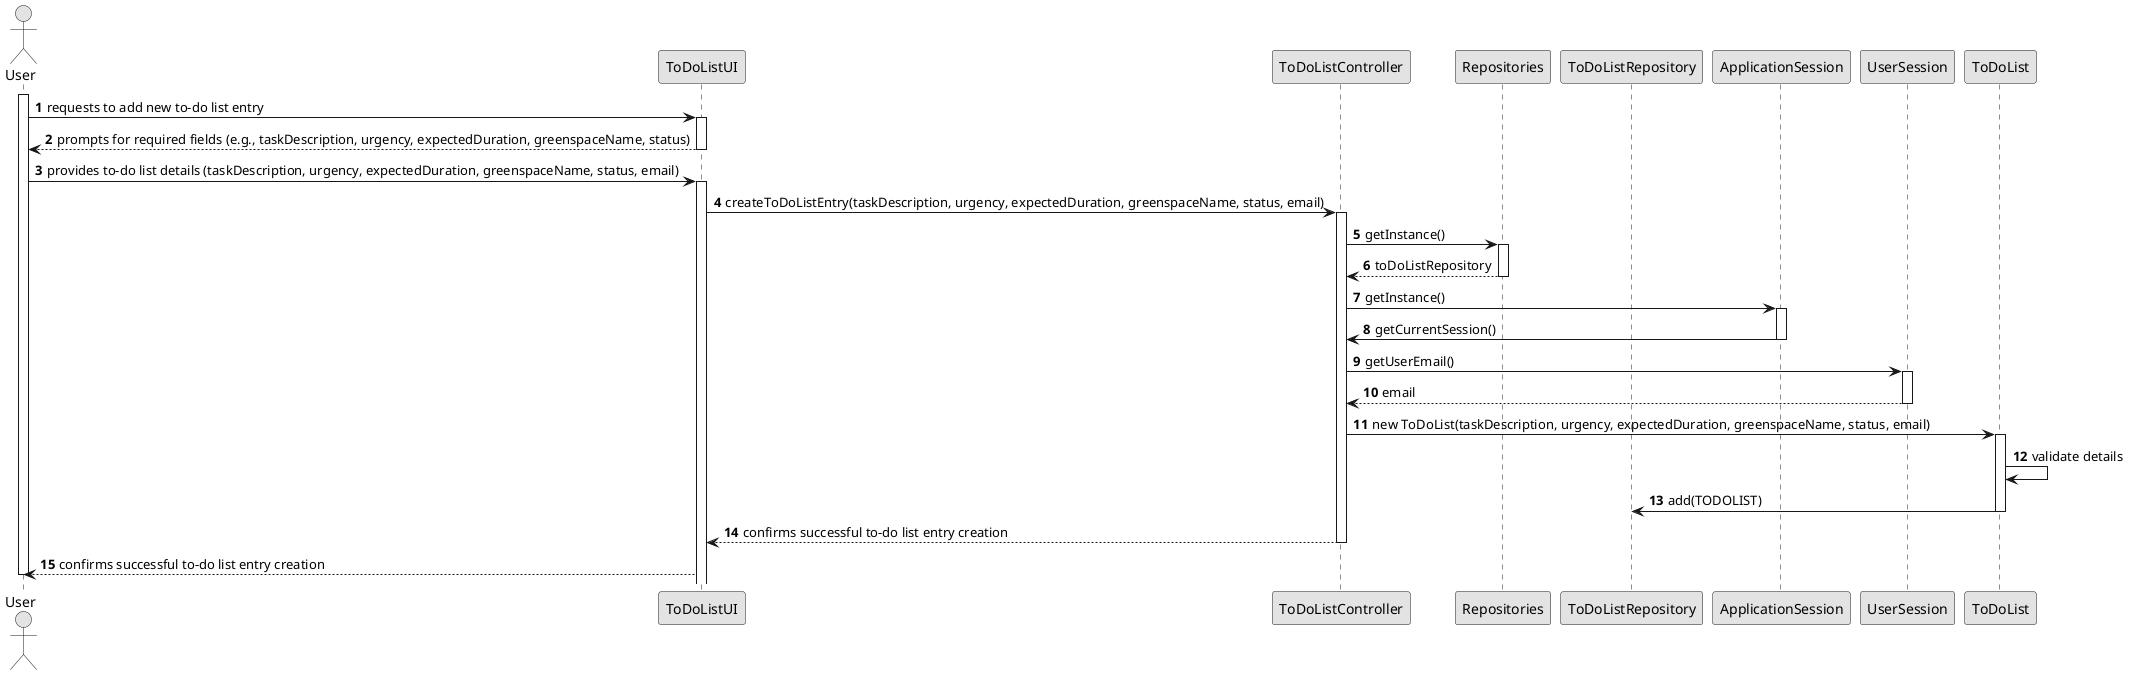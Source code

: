 @startuml
skinparam monochrome true
skinparam packageStyle rectangle
skinparam shadowing false

autonumber

actor "User" as USER
participant "ToDoListUI" as UI
participant "ToDoListController" as CTRL
participant "Repositories" as Repositories
participant "ToDoListRepository" as ToDoListRepository
participant "ApplicationSession" as APP
participant "UserSession" as SESSION
participant "ToDoList" as TODOLIST

activate USER

    USER -> UI : requests to add new to-do list entry
    activate UI

        UI --> USER : prompts for required fields (e.g., taskDescription, urgency, expectedDuration, greenspaceName, status)
    deactivate UI

    USER -> UI : provides to-do list details (taskDescription, urgency, expectedDuration, greenspaceName, status, email)
    activate UI

        UI -> CTRL : createToDoListEntry(taskDescription, urgency, expectedDuration, greenspaceName, status, email)
        activate CTRL

            CTRL -> Repositories : getInstance()
            activate Repositories

                Repositories --> CTRL : toDoListRepository
            deactivate Repositories

            CTRL -> APP: getInstance()
            activate APP

                APP -> CTRL: getCurrentSession()
            deactivate APP

            CTRL -> SESSION: getUserEmail()
            activate SESSION

                SESSION --> CTRL: email
            deactivate SESSION

            CTRL -> TODOLIST : new ToDoList(taskDescription, urgency, expectedDuration, greenspaceName, status, email)
            activate TODOLIST

                TODOLIST -> TODOLIST : validate details
                TODOLIST -> ToDoListRepository : add(TODOLIST)
            deactivate TODOLIST

            CTRL --> UI : confirms successful to-do list entry creation
    deactivate CTRL

    UI --> USER : confirms successful to-do list entry creation

deactivate USER

@enduml
